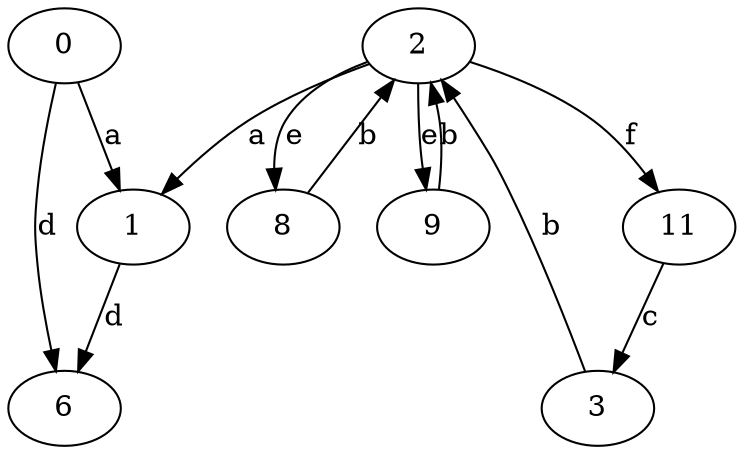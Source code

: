 strict digraph  {
0;
1;
2;
3;
6;
8;
9;
11;
0 -> 1  [label=a];
0 -> 6  [label=d];
1 -> 6  [label=d];
2 -> 1  [label=a];
2 -> 8  [label=e];
2 -> 9  [label=e];
2 -> 11  [label=f];
3 -> 2  [label=b];
8 -> 2  [label=b];
9 -> 2  [label=b];
11 -> 3  [label=c];
}
